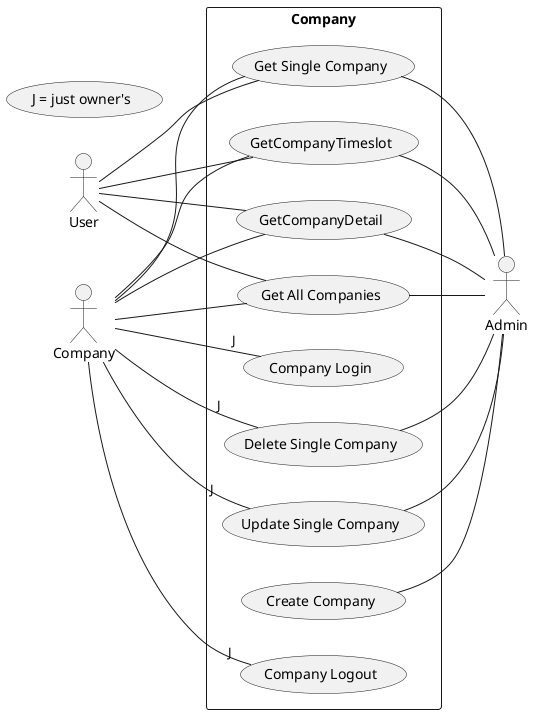 @startuml Company
    left to right direction
    actor "User" as user
    rectangle "Company" as company {
        usecase "Get All Companies" as getAllCompanies
        usecase "Get Single Company" as getSingleCompany
        usecase "Create Company" as createCompany
        usecase "Update Single Company" as updateSingleCompany
        usecase "Delete Single Company" as deleteSingleCompany
        usecase "Company Login" as companyLogin
        usecase "Company Logout" as companyLogout
        usecase "GetCompanyTimeslot" as getCompanyTimeslot
        usecase "GetCompanyDetail" as getCompanyDetail
    }

    actor "Company" as Company
    actor "Admin" as admin

    (J = just owner's)

    user -- getAllCompanies
    user -- getSingleCompany
    user -- getCompanyTimeslot
    user -- getCompanyDetail

    Company -- getAllCompanies
    Company -- getSingleCompany
    Company -- "J" updateSingleCompany
    Company -- "J" deleteSingleCompany
    Company -- "J" companyLogin
    Company -- "J" companyLogout
    Company -- getCompanyTimeslot
    Company -- getCompanyDetail

    getAllCompanies -- admin
    getSingleCompany -- admin
    createCompany -- admin
    updateSingleCompany -- admin
    deleteSingleCompany -- admin
    getCompanyTimeslot -- admin
    getCompanyDetail -- admin

    
@enduml